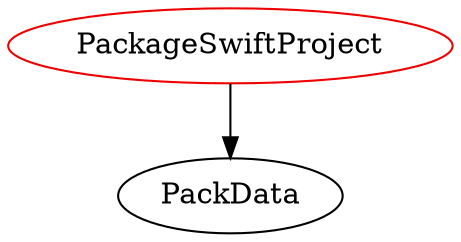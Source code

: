 digraph packageswiftproject{
PackageSwiftProject -> PackData;
PackageSwiftProject	[shape=oval, color=red2, label="PackageSwiftProject"];
}
